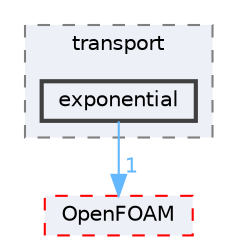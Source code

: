 digraph "src/thermophysicalModels/solidSpecie/transport/exponential"
{
 // LATEX_PDF_SIZE
  bgcolor="transparent";
  edge [fontname=Helvetica,fontsize=10,labelfontname=Helvetica,labelfontsize=10];
  node [fontname=Helvetica,fontsize=10,shape=box,height=0.2,width=0.4];
  compound=true
  subgraph clusterdir_bf3bd911c64212434fe120712945dd80 {
    graph [ bgcolor="#edf0f7", pencolor="grey50", label="transport", fontname=Helvetica,fontsize=10 style="filled,dashed", URL="dir_bf3bd911c64212434fe120712945dd80.html",tooltip=""]
  dir_72705f68e2d7d05fffcd4df3fe42f5c9 [label="exponential", fillcolor="#edf0f7", color="grey25", style="filled,bold", URL="dir_72705f68e2d7d05fffcd4df3fe42f5c9.html",tooltip=""];
  }
  dir_c5473ff19b20e6ec4dfe5c310b3778a8 [label="OpenFOAM", fillcolor="#edf0f7", color="red", style="filled,dashed", URL="dir_c5473ff19b20e6ec4dfe5c310b3778a8.html",tooltip=""];
  dir_72705f68e2d7d05fffcd4df3fe42f5c9->dir_c5473ff19b20e6ec4dfe5c310b3778a8 [headlabel="1", labeldistance=1.5 headhref="dir_001203_002695.html" href="dir_001203_002695.html" color="steelblue1" fontcolor="steelblue1"];
}
